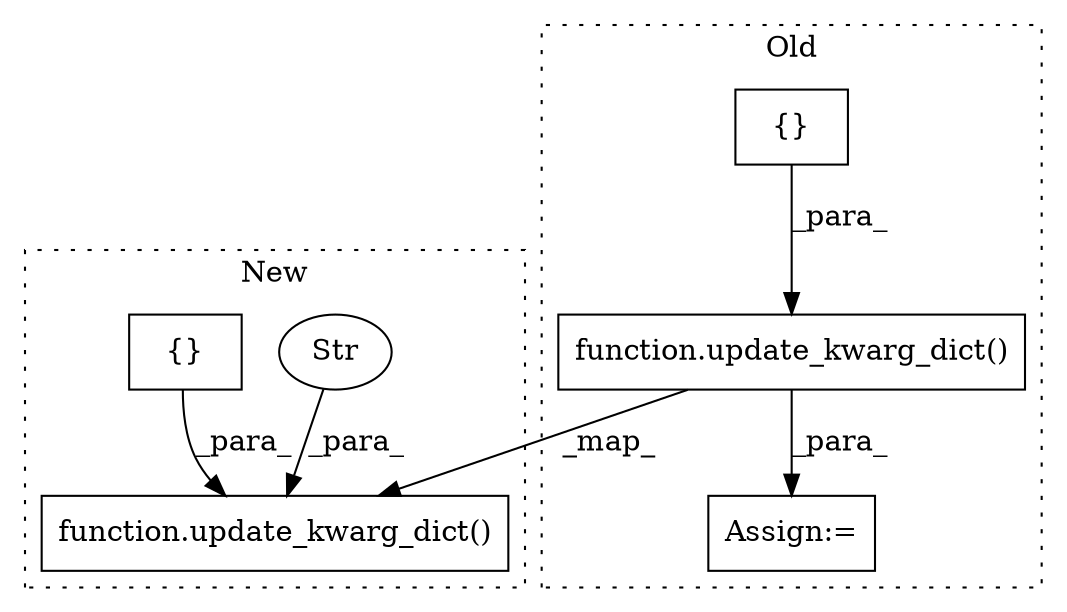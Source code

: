 digraph G {
subgraph cluster0 {
1 [label="function.update_kwarg_dict()" a="75" s="14644,14898" l="18,1" shape="box"];
3 [label="Assign:=" a="68" s="14641" l="3" shape="box"];
4 [label="{}" a="95" s="14753,14808" l="1,1" shape="box"];
label = "Old";
style="dotted";
}
subgraph cluster1 {
2 [label="function.update_kwarg_dict()" a="75" s="15534,15725" l="18,1" shape="box"];
5 [label="Str" a="66" s="15560" l="32" shape="ellipse"];
6 [label="{}" a="95" s="15653,15708" l="1,1" shape="box"];
label = "New";
style="dotted";
}
1 -> 3 [label="_para_"];
1 -> 2 [label="_map_"];
4 -> 1 [label="_para_"];
5 -> 2 [label="_para_"];
6 -> 2 [label="_para_"];
}